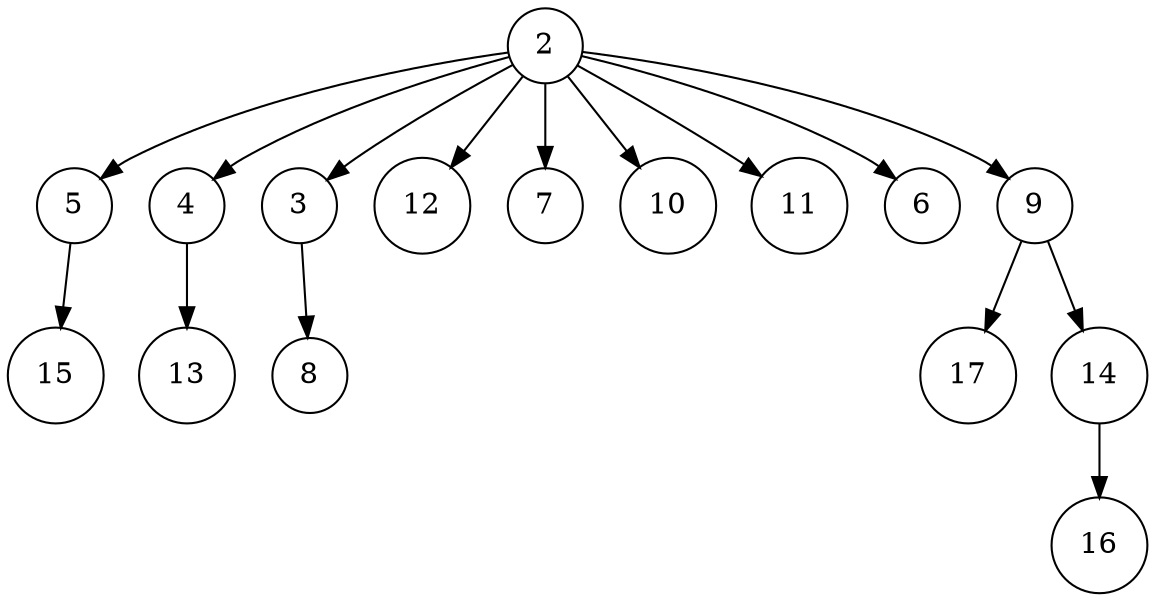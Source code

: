 digraph G{
	margin="0"
	node[shape=circle]
	t2[label="2"];
	t25[label="5"];
	t2515[label="15"];
	t25->t2515;
	t24[label="4"];
	t2413[label="13"];
	t24->t2413;
	t23[label="3"];
	t238[label="8"];
	t23->t238;
	t212[label="12"];
	t27[label="7"];
	t210[label="10"];
	t211[label="11"];
	t26[label="6"];
	t29[label="9"];
	t2917[label="17"];
	t2914[label="14"];
	t291416[label="16"];
	t2914->t291416;
	{rank=same t2917->t2914[style=invis]}
	t29->t2917;
	t29->t2914;
	{rank=same t25->t24->t23->t212->t27->t210->t211->t26->t29[style=invis]}
	t2->t25;
	t2->t24;
	t2->t23;
	t2->t212;
	t2->t27;
	t2->t210;
	t2->t211;
	t2->t26;
	t2->t29;
}